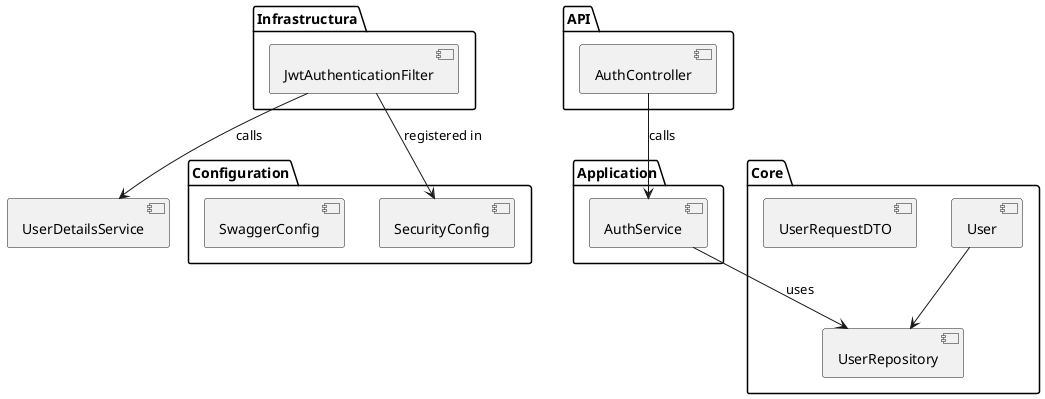 @startuml
package "API" {
    [AuthController]
}

package "Application" {
    [AuthService]
}

package "Core" {
    [User] --> [UserRepository]
    [UserRequestDTO]
}

package "Infrastructura" {
    [JwtAuthenticationFilter]
}

package "Configuration" {
    [SecurityConfig]
    [SwaggerConfig]
}

[AuthController] --> [AuthService] : calls
[AuthService] --> [UserRepository] : uses
[JwtAuthenticationFilter] --> [UserDetailsService] : calls
[JwtAuthenticationFilter] --> [SecurityConfig] : registered in
@enduml
